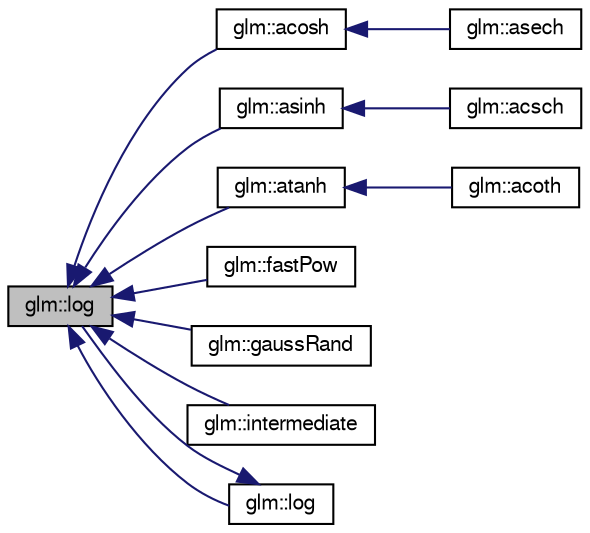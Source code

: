 digraph G
{
  bgcolor="transparent";
  edge [fontname="FreeSans",fontsize=10,labelfontname="FreeSans",labelfontsize=10];
  node [fontname="FreeSans",fontsize=10,shape=record];
  rankdir=LR;
  Node1 [label="glm::log",height=0.2,width=0.4,color="black", fillcolor="grey75", style="filled" fontcolor="black"];
  Node1 -> Node2 [dir=back,color="midnightblue",fontsize=10,style="solid"];
  Node2 [label="glm::acosh",height=0.2,width=0.4,color="black",URL="$group__core__func__trigonometric.html#g7d91deddd26925a390f08448a1b9ab1a"];
  Node2 -> Node3 [dir=back,color="midnightblue",fontsize=10,style="solid"];
  Node3 [label="glm::asech",height=0.2,width=0.4,color="black",URL="$group__gtc__reciprocal.html#g05d1bc30693d02a9a08c9044d75c5333"];
  Node1 -> Node4 [dir=back,color="midnightblue",fontsize=10,style="solid"];
  Node4 [label="glm::asinh",height=0.2,width=0.4,color="black",URL="$group__core__func__trigonometric.html#gaedecffe9a7c10e5930c4ec938a0ca2e"];
  Node4 -> Node5 [dir=back,color="midnightblue",fontsize=10,style="solid"];
  Node5 [label="glm::acsch",height=0.2,width=0.4,color="black",URL="$group__gtc__reciprocal.html#gb24c5c23d9d3d10517ad80f5af515b0e"];
  Node1 -> Node6 [dir=back,color="midnightblue",fontsize=10,style="solid"];
  Node6 [label="glm::atanh",height=0.2,width=0.4,color="black",URL="$group__core__func__trigonometric.html#g5207916954ad98477bf488a9a188f045"];
  Node6 -> Node7 [dir=back,color="midnightblue",fontsize=10,style="solid"];
  Node7 [label="glm::acoth",height=0.2,width=0.4,color="black",URL="$group__gtc__reciprocal.html#g651e435e3e8f63b1ea1da0e5e7581864"];
  Node1 -> Node8 [dir=back,color="midnightblue",fontsize=10,style="solid"];
  Node8 [label="glm::fastPow",height=0.2,width=0.4,color="black",URL="$group__gtx__fast__exponential.html#g399b134d7015729817135440eb047d5a"];
  Node1 -> Node9 [dir=back,color="midnightblue",fontsize=10,style="solid"];
  Node9 [label="glm::gaussRand",height=0.2,width=0.4,color="black",URL="$group__gtc__random.html#gc045638daf634b0221ef4baaaf643cb2"];
  Node1 -> Node10 [dir=back,color="midnightblue",fontsize=10,style="solid"];
  Node10 [label="glm::intermediate",height=0.2,width=0.4,color="black",URL="$group__gtx__quaternion.html#ge94a070898e8be560a5dcf8e15854b2d"];
  Node1 -> Node11 [dir=back,color="midnightblue",fontsize=10,style="solid"];
  Node11 [label="glm::log",height=0.2,width=0.4,color="black",URL="$group__gtx__quaternion.html#gbed81c73a777fce84fe442bbc17c13ce"];
  Node11 -> Node1 [dir=back,color="midnightblue",fontsize=10,style="solid"];
}
